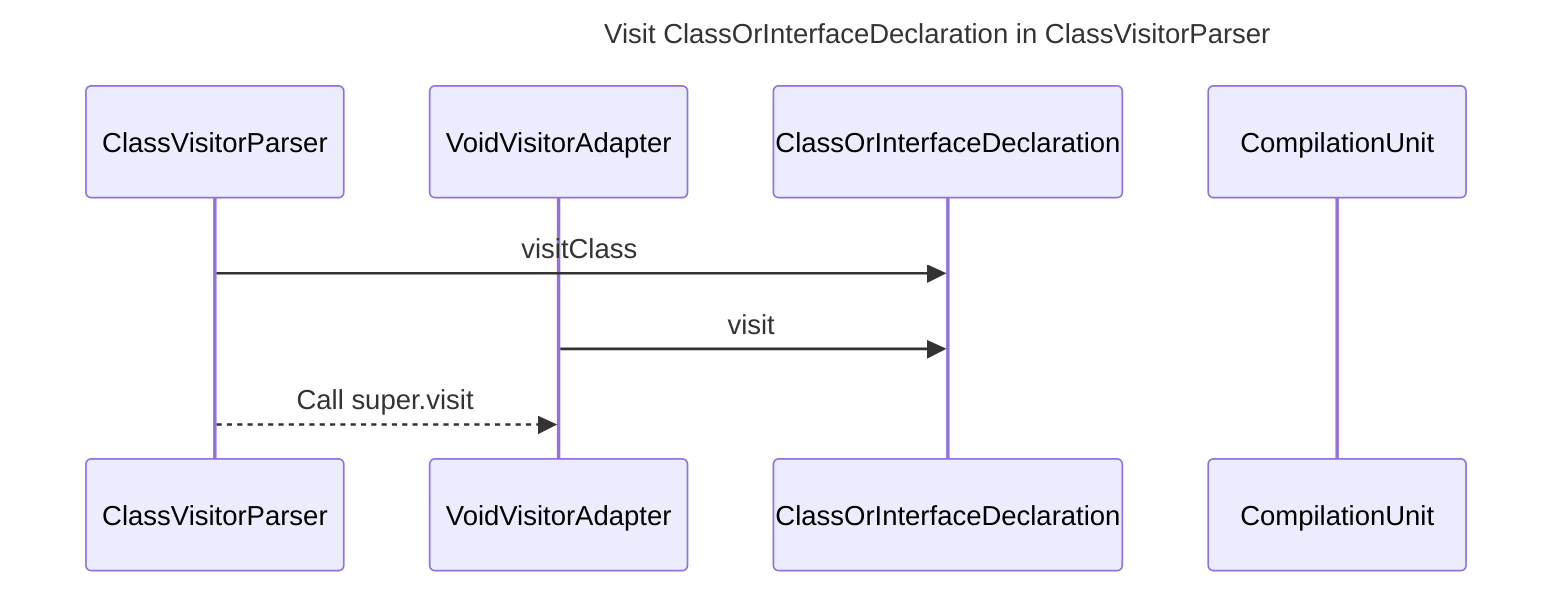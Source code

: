 ---
title: Visit ClassOrInterfaceDeclaration in ClassVisitorParser
---

sequenceDiagram
    participant ClassVisitorParser
    participant VoidVisitorAdapter
    participant ClassOrInterfaceDeclaration
    participant CompilationUnit

    ClassVisitorParser->>ClassOrInterfaceDeclaration: visitClass
    VoidVisitorAdapter->>ClassOrInterfaceDeclaration: visit
    ClassVisitorParser-->>VoidVisitorAdapter: Call super.visit